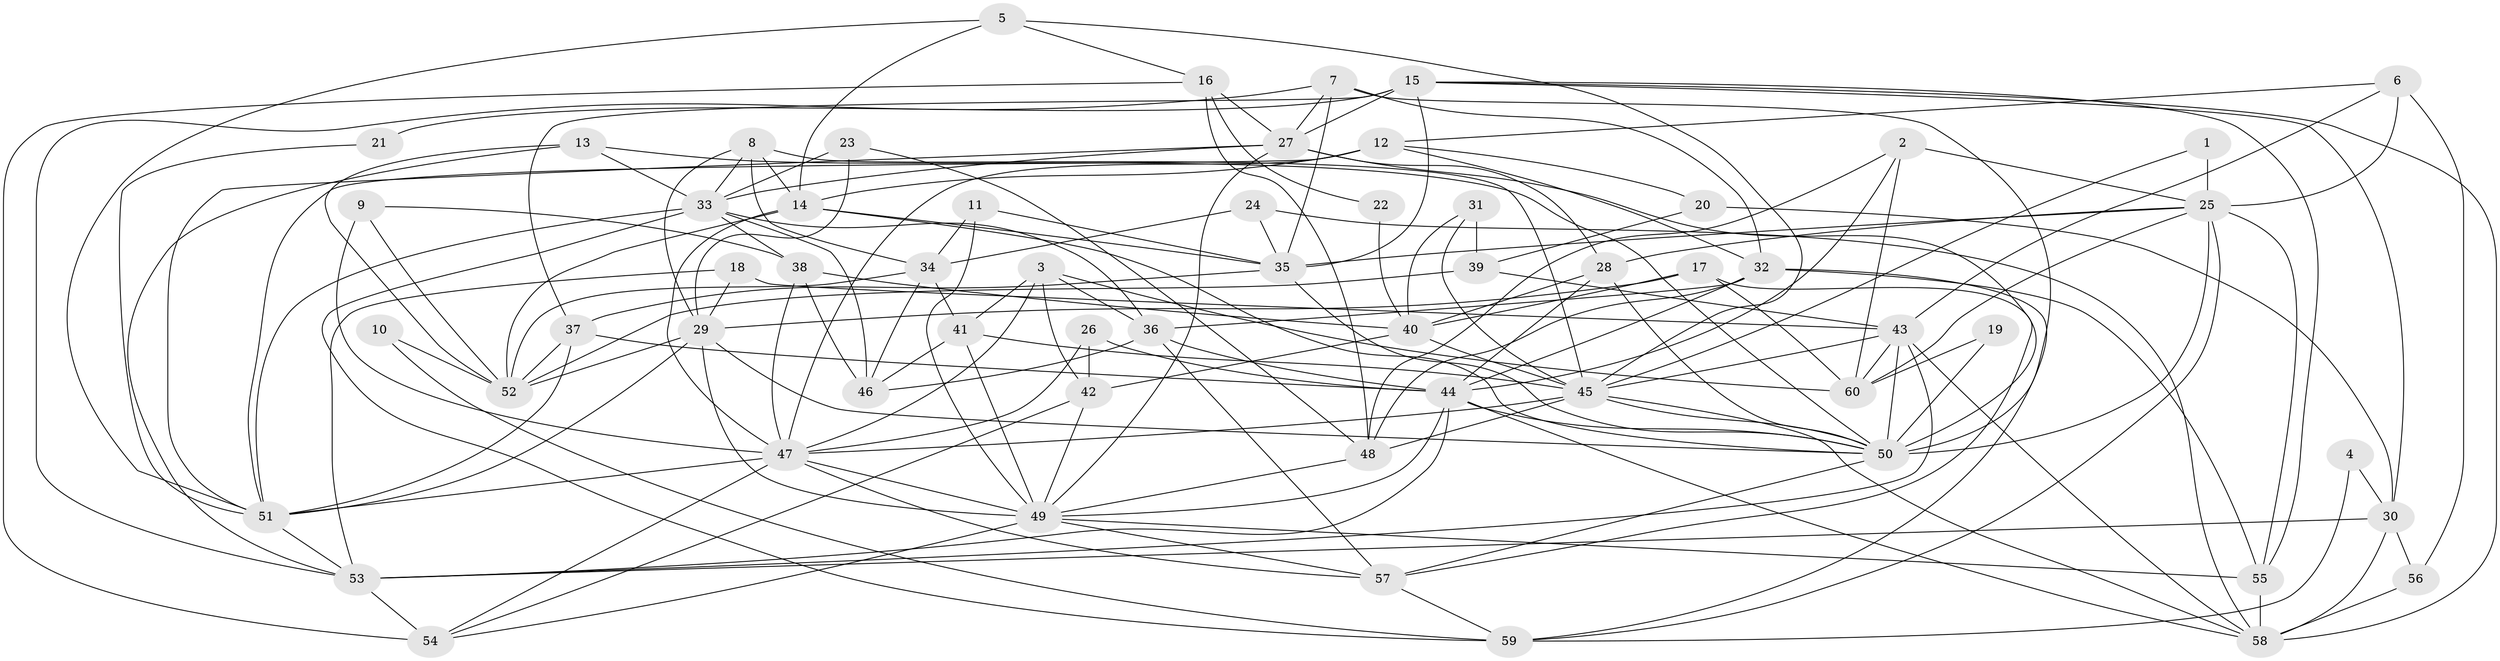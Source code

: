 // original degree distribution, {4: 0.26666666666666666, 5: 0.16666666666666666, 6: 0.10833333333333334, 2: 0.14166666666666666, 7: 0.041666666666666664, 3: 0.26666666666666666, 9: 0.008333333333333333}
// Generated by graph-tools (version 1.1) at 2025/26/03/09/25 03:26:19]
// undirected, 60 vertices, 169 edges
graph export_dot {
graph [start="1"]
  node [color=gray90,style=filled];
  1;
  2;
  3;
  4;
  5;
  6;
  7;
  8;
  9;
  10;
  11;
  12;
  13;
  14;
  15;
  16;
  17;
  18;
  19;
  20;
  21;
  22;
  23;
  24;
  25;
  26;
  27;
  28;
  29;
  30;
  31;
  32;
  33;
  34;
  35;
  36;
  37;
  38;
  39;
  40;
  41;
  42;
  43;
  44;
  45;
  46;
  47;
  48;
  49;
  50;
  51;
  52;
  53;
  54;
  55;
  56;
  57;
  58;
  59;
  60;
  1 -- 25 [weight=1.0];
  1 -- 45 [weight=1.0];
  2 -- 25 [weight=1.0];
  2 -- 44 [weight=1.0];
  2 -- 48 [weight=1.0];
  2 -- 60 [weight=1.0];
  3 -- 36 [weight=1.0];
  3 -- 41 [weight=1.0];
  3 -- 42 [weight=1.0];
  3 -- 47 [weight=1.0];
  3 -- 60 [weight=1.0];
  4 -- 30 [weight=1.0];
  4 -- 59 [weight=1.0];
  5 -- 14 [weight=1.0];
  5 -- 16 [weight=1.0];
  5 -- 45 [weight=1.0];
  5 -- 51 [weight=1.0];
  6 -- 12 [weight=1.0];
  6 -- 25 [weight=1.0];
  6 -- 43 [weight=1.0];
  6 -- 56 [weight=1.0];
  7 -- 27 [weight=1.0];
  7 -- 32 [weight=1.0];
  7 -- 35 [weight=1.0];
  7 -- 50 [weight=1.0];
  7 -- 53 [weight=1.0];
  8 -- 14 [weight=1.0];
  8 -- 29 [weight=1.0];
  8 -- 33 [weight=1.0];
  8 -- 34 [weight=1.0];
  8 -- 45 [weight=1.0];
  9 -- 38 [weight=1.0];
  9 -- 47 [weight=1.0];
  9 -- 52 [weight=1.0];
  10 -- 52 [weight=1.0];
  10 -- 59 [weight=1.0];
  11 -- 34 [weight=1.0];
  11 -- 35 [weight=1.0];
  11 -- 49 [weight=1.0];
  12 -- 14 [weight=1.0];
  12 -- 20 [weight=1.0];
  12 -- 32 [weight=1.0];
  12 -- 47 [weight=1.0];
  12 -- 51 [weight=1.0];
  13 -- 33 [weight=1.0];
  13 -- 50 [weight=1.0];
  13 -- 52 [weight=1.0];
  13 -- 53 [weight=1.0];
  14 -- 35 [weight=1.0];
  14 -- 47 [weight=1.0];
  14 -- 50 [weight=1.0];
  14 -- 52 [weight=1.0];
  15 -- 21 [weight=2.0];
  15 -- 27 [weight=1.0];
  15 -- 30 [weight=1.0];
  15 -- 35 [weight=1.0];
  15 -- 37 [weight=1.0];
  15 -- 55 [weight=1.0];
  15 -- 58 [weight=1.0];
  16 -- 22 [weight=1.0];
  16 -- 27 [weight=1.0];
  16 -- 48 [weight=1.0];
  16 -- 54 [weight=1.0];
  17 -- 29 [weight=1.0];
  17 -- 40 [weight=1.0];
  17 -- 57 [weight=1.0];
  17 -- 60 [weight=1.0];
  18 -- 29 [weight=1.0];
  18 -- 43 [weight=1.0];
  18 -- 53 [weight=1.0];
  19 -- 50 [weight=1.0];
  19 -- 60 [weight=1.0];
  20 -- 30 [weight=1.0];
  20 -- 39 [weight=1.0];
  21 -- 51 [weight=1.0];
  22 -- 40 [weight=1.0];
  23 -- 29 [weight=1.0];
  23 -- 33 [weight=1.0];
  23 -- 48 [weight=1.0];
  24 -- 34 [weight=1.0];
  24 -- 35 [weight=1.0];
  24 -- 58 [weight=1.0];
  25 -- 28 [weight=1.0];
  25 -- 35 [weight=1.0];
  25 -- 50 [weight=1.0];
  25 -- 55 [weight=1.0];
  25 -- 59 [weight=1.0];
  25 -- 60 [weight=2.0];
  26 -- 42 [weight=1.0];
  26 -- 44 [weight=1.0];
  26 -- 47 [weight=1.0];
  27 -- 28 [weight=1.0];
  27 -- 33 [weight=1.0];
  27 -- 49 [weight=1.0];
  27 -- 50 [weight=1.0];
  27 -- 51 [weight=1.0];
  28 -- 40 [weight=1.0];
  28 -- 44 [weight=1.0];
  28 -- 50 [weight=1.0];
  29 -- 49 [weight=1.0];
  29 -- 50 [weight=1.0];
  29 -- 51 [weight=1.0];
  29 -- 52 [weight=1.0];
  30 -- 53 [weight=1.0];
  30 -- 56 [weight=1.0];
  30 -- 58 [weight=1.0];
  31 -- 39 [weight=1.0];
  31 -- 40 [weight=1.0];
  31 -- 45 [weight=1.0];
  32 -- 36 [weight=1.0];
  32 -- 44 [weight=1.0];
  32 -- 48 [weight=1.0];
  32 -- 55 [weight=1.0];
  32 -- 59 [weight=1.0];
  33 -- 36 [weight=1.0];
  33 -- 38 [weight=1.0];
  33 -- 46 [weight=1.0];
  33 -- 51 [weight=1.0];
  33 -- 59 [weight=1.0];
  34 -- 41 [weight=1.0];
  34 -- 46 [weight=2.0];
  34 -- 52 [weight=1.0];
  35 -- 37 [weight=1.0];
  35 -- 50 [weight=1.0];
  36 -- 44 [weight=1.0];
  36 -- 46 [weight=1.0];
  36 -- 57 [weight=1.0];
  37 -- 44 [weight=2.0];
  37 -- 51 [weight=1.0];
  37 -- 52 [weight=1.0];
  38 -- 40 [weight=1.0];
  38 -- 46 [weight=1.0];
  38 -- 47 [weight=1.0];
  39 -- 43 [weight=2.0];
  39 -- 52 [weight=1.0];
  40 -- 42 [weight=1.0];
  40 -- 45 [weight=1.0];
  41 -- 45 [weight=1.0];
  41 -- 46 [weight=1.0];
  41 -- 49 [weight=1.0];
  42 -- 49 [weight=1.0];
  42 -- 54 [weight=1.0];
  43 -- 45 [weight=1.0];
  43 -- 50 [weight=1.0];
  43 -- 53 [weight=1.0];
  43 -- 58 [weight=1.0];
  43 -- 60 [weight=1.0];
  44 -- 49 [weight=1.0];
  44 -- 50 [weight=1.0];
  44 -- 53 [weight=1.0];
  44 -- 58 [weight=1.0];
  45 -- 47 [weight=1.0];
  45 -- 48 [weight=2.0];
  45 -- 50 [weight=1.0];
  45 -- 58 [weight=1.0];
  47 -- 49 [weight=2.0];
  47 -- 51 [weight=1.0];
  47 -- 54 [weight=2.0];
  47 -- 57 [weight=1.0];
  48 -- 49 [weight=1.0];
  49 -- 54 [weight=1.0];
  49 -- 55 [weight=1.0];
  49 -- 57 [weight=1.0];
  50 -- 57 [weight=1.0];
  51 -- 53 [weight=1.0];
  53 -- 54 [weight=1.0];
  55 -- 58 [weight=1.0];
  56 -- 58 [weight=2.0];
  57 -- 59 [weight=1.0];
}
